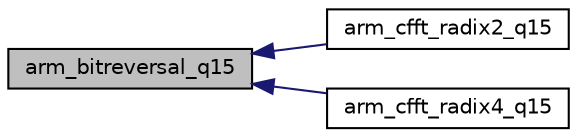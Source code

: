 digraph "arm_bitreversal_q15"
{
  edge [fontname="Helvetica",fontsize="10",labelfontname="Helvetica",labelfontsize="10"];
  node [fontname="Helvetica",fontsize="10",shape=record];
  rankdir="LR";
  Node6 [label="arm_bitreversal_q15",height=0.2,width=0.4,color="black", fillcolor="grey75", style="filled", fontcolor="black"];
  Node6 -> Node7 [dir="back",color="midnightblue",fontsize="10",style="solid",fontname="Helvetica"];
  Node7 [label="arm_cfft_radix2_q15",height=0.2,width=0.4,color="black", fillcolor="white", style="filled",URL="$group___complex_f_f_t.html#ga55b424341dc3efd3fa0bcaaff4bdbf40",tooltip="Processing function for the fixed-point CFFT/CIFFT. "];
  Node6 -> Node8 [dir="back",color="midnightblue",fontsize="10",style="solid",fontname="Helvetica"];
  Node8 [label="arm_cfft_radix4_q15",height=0.2,width=0.4,color="black", fillcolor="white", style="filled",URL="$group___complex_f_f_t.html#ga8d66cdac41b8bf6cefdb895456eee84a",tooltip="Processing function for the Q15 CFFT/CIFFT. "];
}

